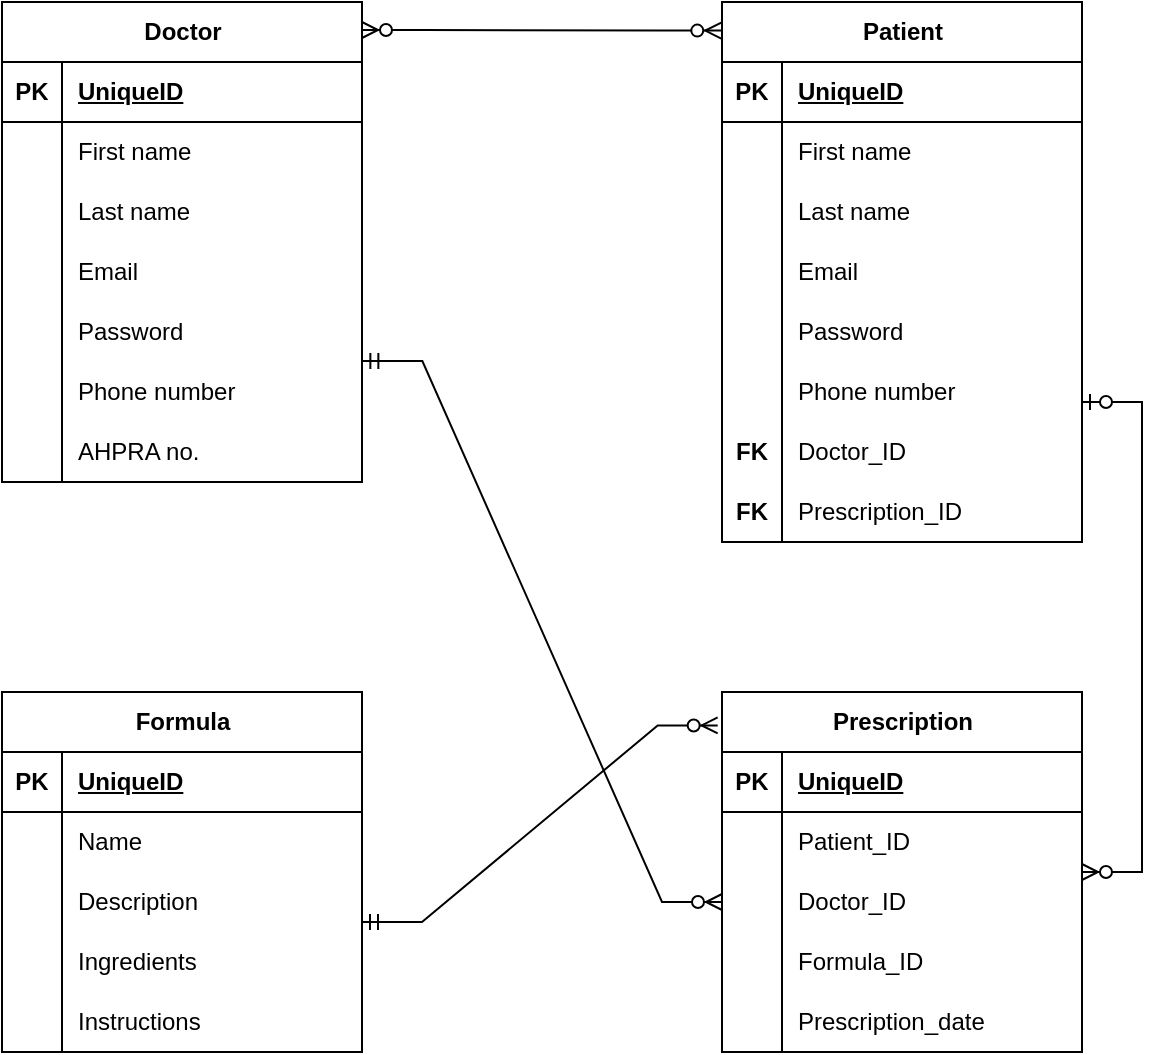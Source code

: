 <mxfile version="21.0.2" type="github"><diagram name="Page-1" id="rAtw8F_GDNksiUJuQ8ig"><mxGraphModel dx="1059" dy="528" grid="1" gridSize="10" guides="1" tooltips="1" connect="1" arrows="1" fold="1" page="1" pageScale="1" pageWidth="827" pageHeight="1169" math="0" shadow="0"><root><mxCell id="0"/><mxCell id="1" parent="0"/><mxCell id="20Vko9SuHIa4CuQV-Yxr-1" value="Doctor" style="shape=table;startSize=30;container=1;collapsible=1;childLayout=tableLayout;fixedRows=1;rowLines=0;fontStyle=1;align=center;resizeLast=1;html=1;" vertex="1" parent="1"><mxGeometry x="80" y="80" width="180" height="240" as="geometry"/></mxCell><mxCell id="20Vko9SuHIa4CuQV-Yxr-2" value="" style="shape=tableRow;horizontal=0;startSize=0;swimlaneHead=0;swimlaneBody=0;fillColor=none;collapsible=0;dropTarget=0;points=[[0,0.5],[1,0.5]];portConstraint=eastwest;top=0;left=0;right=0;bottom=1;" vertex="1" parent="20Vko9SuHIa4CuQV-Yxr-1"><mxGeometry y="30" width="180" height="30" as="geometry"/></mxCell><mxCell id="20Vko9SuHIa4CuQV-Yxr-3" value="PK" style="shape=partialRectangle;connectable=0;fillColor=none;top=0;left=0;bottom=0;right=0;fontStyle=1;overflow=hidden;whiteSpace=wrap;html=1;" vertex="1" parent="20Vko9SuHIa4CuQV-Yxr-2"><mxGeometry width="30" height="30" as="geometry"><mxRectangle width="30" height="30" as="alternateBounds"/></mxGeometry></mxCell><mxCell id="20Vko9SuHIa4CuQV-Yxr-4" value="UniqueID" style="shape=partialRectangle;connectable=0;fillColor=none;top=0;left=0;bottom=0;right=0;align=left;spacingLeft=6;fontStyle=5;overflow=hidden;whiteSpace=wrap;html=1;" vertex="1" parent="20Vko9SuHIa4CuQV-Yxr-2"><mxGeometry x="30" width="150" height="30" as="geometry"><mxRectangle width="150" height="30" as="alternateBounds"/></mxGeometry></mxCell><mxCell id="20Vko9SuHIa4CuQV-Yxr-5" value="" style="shape=tableRow;horizontal=0;startSize=0;swimlaneHead=0;swimlaneBody=0;fillColor=none;collapsible=0;dropTarget=0;points=[[0,0.5],[1,0.5]];portConstraint=eastwest;top=0;left=0;right=0;bottom=0;" vertex="1" parent="20Vko9SuHIa4CuQV-Yxr-1"><mxGeometry y="60" width="180" height="30" as="geometry"/></mxCell><mxCell id="20Vko9SuHIa4CuQV-Yxr-6" value="" style="shape=partialRectangle;connectable=0;fillColor=none;top=0;left=0;bottom=0;right=0;editable=1;overflow=hidden;whiteSpace=wrap;html=1;" vertex="1" parent="20Vko9SuHIa4CuQV-Yxr-5"><mxGeometry width="30" height="30" as="geometry"><mxRectangle width="30" height="30" as="alternateBounds"/></mxGeometry></mxCell><mxCell id="20Vko9SuHIa4CuQV-Yxr-7" value="First name" style="shape=partialRectangle;connectable=0;fillColor=none;top=0;left=0;bottom=0;right=0;align=left;spacingLeft=6;overflow=hidden;whiteSpace=wrap;html=1;" vertex="1" parent="20Vko9SuHIa4CuQV-Yxr-5"><mxGeometry x="30" width="150" height="30" as="geometry"><mxRectangle width="150" height="30" as="alternateBounds"/></mxGeometry></mxCell><mxCell id="20Vko9SuHIa4CuQV-Yxr-8" value="" style="shape=tableRow;horizontal=0;startSize=0;swimlaneHead=0;swimlaneBody=0;fillColor=none;collapsible=0;dropTarget=0;points=[[0,0.5],[1,0.5]];portConstraint=eastwest;top=0;left=0;right=0;bottom=0;" vertex="1" parent="20Vko9SuHIa4CuQV-Yxr-1"><mxGeometry y="90" width="180" height="30" as="geometry"/></mxCell><mxCell id="20Vko9SuHIa4CuQV-Yxr-9" value="" style="shape=partialRectangle;connectable=0;fillColor=none;top=0;left=0;bottom=0;right=0;editable=1;overflow=hidden;whiteSpace=wrap;html=1;" vertex="1" parent="20Vko9SuHIa4CuQV-Yxr-8"><mxGeometry width="30" height="30" as="geometry"><mxRectangle width="30" height="30" as="alternateBounds"/></mxGeometry></mxCell><mxCell id="20Vko9SuHIa4CuQV-Yxr-10" value="Last name" style="shape=partialRectangle;connectable=0;fillColor=none;top=0;left=0;bottom=0;right=0;align=left;spacingLeft=6;overflow=hidden;whiteSpace=wrap;html=1;" vertex="1" parent="20Vko9SuHIa4CuQV-Yxr-8"><mxGeometry x="30" width="150" height="30" as="geometry"><mxRectangle width="150" height="30" as="alternateBounds"/></mxGeometry></mxCell><mxCell id="20Vko9SuHIa4CuQV-Yxr-11" value="" style="shape=tableRow;horizontal=0;startSize=0;swimlaneHead=0;swimlaneBody=0;fillColor=none;collapsible=0;dropTarget=0;points=[[0,0.5],[1,0.5]];portConstraint=eastwest;top=0;left=0;right=0;bottom=0;" vertex="1" parent="20Vko9SuHIa4CuQV-Yxr-1"><mxGeometry y="120" width="180" height="30" as="geometry"/></mxCell><mxCell id="20Vko9SuHIa4CuQV-Yxr-12" value="" style="shape=partialRectangle;connectable=0;fillColor=none;top=0;left=0;bottom=0;right=0;editable=1;overflow=hidden;whiteSpace=wrap;html=1;" vertex="1" parent="20Vko9SuHIa4CuQV-Yxr-11"><mxGeometry width="30" height="30" as="geometry"><mxRectangle width="30" height="30" as="alternateBounds"/></mxGeometry></mxCell><mxCell id="20Vko9SuHIa4CuQV-Yxr-13" value="Email" style="shape=partialRectangle;connectable=0;fillColor=none;top=0;left=0;bottom=0;right=0;align=left;spacingLeft=6;overflow=hidden;whiteSpace=wrap;html=1;" vertex="1" parent="20Vko9SuHIa4CuQV-Yxr-11"><mxGeometry x="30" width="150" height="30" as="geometry"><mxRectangle width="150" height="30" as="alternateBounds"/></mxGeometry></mxCell><mxCell id="20Vko9SuHIa4CuQV-Yxr-14" style="shape=tableRow;horizontal=0;startSize=0;swimlaneHead=0;swimlaneBody=0;fillColor=none;collapsible=0;dropTarget=0;points=[[0,0.5],[1,0.5]];portConstraint=eastwest;top=0;left=0;right=0;bottom=0;" vertex="1" parent="20Vko9SuHIa4CuQV-Yxr-1"><mxGeometry y="150" width="180" height="30" as="geometry"/></mxCell><mxCell id="20Vko9SuHIa4CuQV-Yxr-15" style="shape=partialRectangle;connectable=0;fillColor=none;top=0;left=0;bottom=0;right=0;editable=1;overflow=hidden;whiteSpace=wrap;html=1;" vertex="1" parent="20Vko9SuHIa4CuQV-Yxr-14"><mxGeometry width="30" height="30" as="geometry"><mxRectangle width="30" height="30" as="alternateBounds"/></mxGeometry></mxCell><mxCell id="20Vko9SuHIa4CuQV-Yxr-16" value="Password" style="shape=partialRectangle;connectable=0;fillColor=none;top=0;left=0;bottom=0;right=0;align=left;spacingLeft=6;overflow=hidden;whiteSpace=wrap;html=1;" vertex="1" parent="20Vko9SuHIa4CuQV-Yxr-14"><mxGeometry x="30" width="150" height="30" as="geometry"><mxRectangle width="150" height="30" as="alternateBounds"/></mxGeometry></mxCell><mxCell id="20Vko9SuHIa4CuQV-Yxr-17" style="shape=tableRow;horizontal=0;startSize=0;swimlaneHead=0;swimlaneBody=0;fillColor=none;collapsible=0;dropTarget=0;points=[[0,0.5],[1,0.5]];portConstraint=eastwest;top=0;left=0;right=0;bottom=0;" vertex="1" parent="20Vko9SuHIa4CuQV-Yxr-1"><mxGeometry y="180" width="180" height="30" as="geometry"/></mxCell><mxCell id="20Vko9SuHIa4CuQV-Yxr-18" style="shape=partialRectangle;connectable=0;fillColor=none;top=0;left=0;bottom=0;right=0;editable=1;overflow=hidden;whiteSpace=wrap;html=1;" vertex="1" parent="20Vko9SuHIa4CuQV-Yxr-17"><mxGeometry width="30" height="30" as="geometry"><mxRectangle width="30" height="30" as="alternateBounds"/></mxGeometry></mxCell><mxCell id="20Vko9SuHIa4CuQV-Yxr-19" value="Phone number" style="shape=partialRectangle;connectable=0;fillColor=none;top=0;left=0;bottom=0;right=0;align=left;spacingLeft=6;overflow=hidden;whiteSpace=wrap;html=1;" vertex="1" parent="20Vko9SuHIa4CuQV-Yxr-17"><mxGeometry x="30" width="150" height="30" as="geometry"><mxRectangle width="150" height="30" as="alternateBounds"/></mxGeometry></mxCell><mxCell id="20Vko9SuHIa4CuQV-Yxr-20" style="shape=tableRow;horizontal=0;startSize=0;swimlaneHead=0;swimlaneBody=0;fillColor=none;collapsible=0;dropTarget=0;points=[[0,0.5],[1,0.5]];portConstraint=eastwest;top=0;left=0;right=0;bottom=0;" vertex="1" parent="20Vko9SuHIa4CuQV-Yxr-1"><mxGeometry y="210" width="180" height="30" as="geometry"/></mxCell><mxCell id="20Vko9SuHIa4CuQV-Yxr-21" style="shape=partialRectangle;connectable=0;fillColor=none;top=0;left=0;bottom=0;right=0;editable=1;overflow=hidden;whiteSpace=wrap;html=1;" vertex="1" parent="20Vko9SuHIa4CuQV-Yxr-20"><mxGeometry width="30" height="30" as="geometry"><mxRectangle width="30" height="30" as="alternateBounds"/></mxGeometry></mxCell><mxCell id="20Vko9SuHIa4CuQV-Yxr-22" value="AHPRA no." style="shape=partialRectangle;connectable=0;fillColor=none;top=0;left=0;bottom=0;right=0;align=left;spacingLeft=6;overflow=hidden;whiteSpace=wrap;html=1;" vertex="1" parent="20Vko9SuHIa4CuQV-Yxr-20"><mxGeometry x="30" width="150" height="30" as="geometry"><mxRectangle width="150" height="30" as="alternateBounds"/></mxGeometry></mxCell><mxCell id="20Vko9SuHIa4CuQV-Yxr-23" value="Patient" style="shape=table;startSize=30;container=1;collapsible=1;childLayout=tableLayout;fixedRows=1;rowLines=0;fontStyle=1;align=center;resizeLast=1;html=1;" vertex="1" parent="1"><mxGeometry x="440" y="80" width="180" height="270" as="geometry"/></mxCell><mxCell id="20Vko9SuHIa4CuQV-Yxr-24" value="" style="shape=tableRow;horizontal=0;startSize=0;swimlaneHead=0;swimlaneBody=0;fillColor=none;collapsible=0;dropTarget=0;points=[[0,0.5],[1,0.5]];portConstraint=eastwest;top=0;left=0;right=0;bottom=1;" vertex="1" parent="20Vko9SuHIa4CuQV-Yxr-23"><mxGeometry y="30" width="180" height="30" as="geometry"/></mxCell><mxCell id="20Vko9SuHIa4CuQV-Yxr-25" value="PK" style="shape=partialRectangle;connectable=0;fillColor=none;top=0;left=0;bottom=0;right=0;fontStyle=1;overflow=hidden;whiteSpace=wrap;html=1;" vertex="1" parent="20Vko9SuHIa4CuQV-Yxr-24"><mxGeometry width="30" height="30" as="geometry"><mxRectangle width="30" height="30" as="alternateBounds"/></mxGeometry></mxCell><mxCell id="20Vko9SuHIa4CuQV-Yxr-26" value="UniqueID" style="shape=partialRectangle;connectable=0;fillColor=none;top=0;left=0;bottom=0;right=0;align=left;spacingLeft=6;fontStyle=5;overflow=hidden;whiteSpace=wrap;html=1;" vertex="1" parent="20Vko9SuHIa4CuQV-Yxr-24"><mxGeometry x="30" width="150" height="30" as="geometry"><mxRectangle width="150" height="30" as="alternateBounds"/></mxGeometry></mxCell><mxCell id="20Vko9SuHIa4CuQV-Yxr-27" value="" style="shape=tableRow;horizontal=0;startSize=0;swimlaneHead=0;swimlaneBody=0;fillColor=none;collapsible=0;dropTarget=0;points=[[0,0.5],[1,0.5]];portConstraint=eastwest;top=0;left=0;right=0;bottom=0;" vertex="1" parent="20Vko9SuHIa4CuQV-Yxr-23"><mxGeometry y="60" width="180" height="30" as="geometry"/></mxCell><mxCell id="20Vko9SuHIa4CuQV-Yxr-28" value="" style="shape=partialRectangle;connectable=0;fillColor=none;top=0;left=0;bottom=0;right=0;editable=1;overflow=hidden;whiteSpace=wrap;html=1;" vertex="1" parent="20Vko9SuHIa4CuQV-Yxr-27"><mxGeometry width="30" height="30" as="geometry"><mxRectangle width="30" height="30" as="alternateBounds"/></mxGeometry></mxCell><mxCell id="20Vko9SuHIa4CuQV-Yxr-29" value="First name" style="shape=partialRectangle;connectable=0;fillColor=none;top=0;left=0;bottom=0;right=0;align=left;spacingLeft=6;overflow=hidden;whiteSpace=wrap;html=1;" vertex="1" parent="20Vko9SuHIa4CuQV-Yxr-27"><mxGeometry x="30" width="150" height="30" as="geometry"><mxRectangle width="150" height="30" as="alternateBounds"/></mxGeometry></mxCell><mxCell id="20Vko9SuHIa4CuQV-Yxr-30" value="" style="shape=tableRow;horizontal=0;startSize=0;swimlaneHead=0;swimlaneBody=0;fillColor=none;collapsible=0;dropTarget=0;points=[[0,0.5],[1,0.5]];portConstraint=eastwest;top=0;left=0;right=0;bottom=0;" vertex="1" parent="20Vko9SuHIa4CuQV-Yxr-23"><mxGeometry y="90" width="180" height="30" as="geometry"/></mxCell><mxCell id="20Vko9SuHIa4CuQV-Yxr-31" value="" style="shape=partialRectangle;connectable=0;fillColor=none;top=0;left=0;bottom=0;right=0;editable=1;overflow=hidden;whiteSpace=wrap;html=1;" vertex="1" parent="20Vko9SuHIa4CuQV-Yxr-30"><mxGeometry width="30" height="30" as="geometry"><mxRectangle width="30" height="30" as="alternateBounds"/></mxGeometry></mxCell><mxCell id="20Vko9SuHIa4CuQV-Yxr-32" value="Last name" style="shape=partialRectangle;connectable=0;fillColor=none;top=0;left=0;bottom=0;right=0;align=left;spacingLeft=6;overflow=hidden;whiteSpace=wrap;html=1;" vertex="1" parent="20Vko9SuHIa4CuQV-Yxr-30"><mxGeometry x="30" width="150" height="30" as="geometry"><mxRectangle width="150" height="30" as="alternateBounds"/></mxGeometry></mxCell><mxCell id="20Vko9SuHIa4CuQV-Yxr-33" value="" style="shape=tableRow;horizontal=0;startSize=0;swimlaneHead=0;swimlaneBody=0;fillColor=none;collapsible=0;dropTarget=0;points=[[0,0.5],[1,0.5]];portConstraint=eastwest;top=0;left=0;right=0;bottom=0;" vertex="1" parent="20Vko9SuHIa4CuQV-Yxr-23"><mxGeometry y="120" width="180" height="30" as="geometry"/></mxCell><mxCell id="20Vko9SuHIa4CuQV-Yxr-34" value="" style="shape=partialRectangle;connectable=0;fillColor=none;top=0;left=0;bottom=0;right=0;editable=1;overflow=hidden;whiteSpace=wrap;html=1;" vertex="1" parent="20Vko9SuHIa4CuQV-Yxr-33"><mxGeometry width="30" height="30" as="geometry"><mxRectangle width="30" height="30" as="alternateBounds"/></mxGeometry></mxCell><mxCell id="20Vko9SuHIa4CuQV-Yxr-35" value="Email" style="shape=partialRectangle;connectable=0;fillColor=none;top=0;left=0;bottom=0;right=0;align=left;spacingLeft=6;overflow=hidden;whiteSpace=wrap;html=1;" vertex="1" parent="20Vko9SuHIa4CuQV-Yxr-33"><mxGeometry x="30" width="150" height="30" as="geometry"><mxRectangle width="150" height="30" as="alternateBounds"/></mxGeometry></mxCell><mxCell id="20Vko9SuHIa4CuQV-Yxr-36" style="shape=tableRow;horizontal=0;startSize=0;swimlaneHead=0;swimlaneBody=0;fillColor=none;collapsible=0;dropTarget=0;points=[[0,0.5],[1,0.5]];portConstraint=eastwest;top=0;left=0;right=0;bottom=0;" vertex="1" parent="20Vko9SuHIa4CuQV-Yxr-23"><mxGeometry y="150" width="180" height="30" as="geometry"/></mxCell><mxCell id="20Vko9SuHIa4CuQV-Yxr-37" style="shape=partialRectangle;connectable=0;fillColor=none;top=0;left=0;bottom=0;right=0;editable=1;overflow=hidden;whiteSpace=wrap;html=1;" vertex="1" parent="20Vko9SuHIa4CuQV-Yxr-36"><mxGeometry width="30" height="30" as="geometry"><mxRectangle width="30" height="30" as="alternateBounds"/></mxGeometry></mxCell><mxCell id="20Vko9SuHIa4CuQV-Yxr-38" value="Password" style="shape=partialRectangle;connectable=0;fillColor=none;top=0;left=0;bottom=0;right=0;align=left;spacingLeft=6;overflow=hidden;whiteSpace=wrap;html=1;" vertex="1" parent="20Vko9SuHIa4CuQV-Yxr-36"><mxGeometry x="30" width="150" height="30" as="geometry"><mxRectangle width="150" height="30" as="alternateBounds"/></mxGeometry></mxCell><mxCell id="20Vko9SuHIa4CuQV-Yxr-39" style="shape=tableRow;horizontal=0;startSize=0;swimlaneHead=0;swimlaneBody=0;fillColor=none;collapsible=0;dropTarget=0;points=[[0,0.5],[1,0.5]];portConstraint=eastwest;top=0;left=0;right=0;bottom=0;" vertex="1" parent="20Vko9SuHIa4CuQV-Yxr-23"><mxGeometry y="180" width="180" height="30" as="geometry"/></mxCell><mxCell id="20Vko9SuHIa4CuQV-Yxr-40" style="shape=partialRectangle;connectable=0;fillColor=none;top=0;left=0;bottom=0;right=0;editable=1;overflow=hidden;whiteSpace=wrap;html=1;" vertex="1" parent="20Vko9SuHIa4CuQV-Yxr-39"><mxGeometry width="30" height="30" as="geometry"><mxRectangle width="30" height="30" as="alternateBounds"/></mxGeometry></mxCell><mxCell id="20Vko9SuHIa4CuQV-Yxr-41" value="Phone number" style="shape=partialRectangle;connectable=0;fillColor=none;top=0;left=0;bottom=0;right=0;align=left;spacingLeft=6;overflow=hidden;whiteSpace=wrap;html=1;" vertex="1" parent="20Vko9SuHIa4CuQV-Yxr-39"><mxGeometry x="30" width="150" height="30" as="geometry"><mxRectangle width="150" height="30" as="alternateBounds"/></mxGeometry></mxCell><mxCell id="20Vko9SuHIa4CuQV-Yxr-42" style="shape=tableRow;horizontal=0;startSize=0;swimlaneHead=0;swimlaneBody=0;fillColor=none;collapsible=0;dropTarget=0;points=[[0,0.5],[1,0.5]];portConstraint=eastwest;top=0;left=0;right=0;bottom=0;" vertex="1" parent="20Vko9SuHIa4CuQV-Yxr-23"><mxGeometry y="210" width="180" height="30" as="geometry"/></mxCell><mxCell id="20Vko9SuHIa4CuQV-Yxr-43" value="FK" style="shape=partialRectangle;connectable=0;fillColor=none;top=0;left=0;bottom=0;right=0;editable=1;overflow=hidden;whiteSpace=wrap;html=1;fontStyle=1" vertex="1" parent="20Vko9SuHIa4CuQV-Yxr-42"><mxGeometry width="30" height="30" as="geometry"><mxRectangle width="30" height="30" as="alternateBounds"/></mxGeometry></mxCell><mxCell id="20Vko9SuHIa4CuQV-Yxr-44" value="Doctor_ID" style="shape=partialRectangle;connectable=0;fillColor=none;top=0;left=0;bottom=0;right=0;align=left;spacingLeft=6;overflow=hidden;whiteSpace=wrap;html=1;" vertex="1" parent="20Vko9SuHIa4CuQV-Yxr-42"><mxGeometry x="30" width="150" height="30" as="geometry"><mxRectangle width="150" height="30" as="alternateBounds"/></mxGeometry></mxCell><mxCell id="20Vko9SuHIa4CuQV-Yxr-48" style="shape=tableRow;horizontal=0;startSize=0;swimlaneHead=0;swimlaneBody=0;fillColor=none;collapsible=0;dropTarget=0;points=[[0,0.5],[1,0.5]];portConstraint=eastwest;top=0;left=0;right=0;bottom=0;" vertex="1" parent="20Vko9SuHIa4CuQV-Yxr-23"><mxGeometry y="240" width="180" height="30" as="geometry"/></mxCell><mxCell id="20Vko9SuHIa4CuQV-Yxr-49" value="FK" style="shape=partialRectangle;connectable=0;fillColor=none;top=0;left=0;bottom=0;right=0;editable=1;overflow=hidden;whiteSpace=wrap;html=1;fontStyle=1" vertex="1" parent="20Vko9SuHIa4CuQV-Yxr-48"><mxGeometry width="30" height="30" as="geometry"><mxRectangle width="30" height="30" as="alternateBounds"/></mxGeometry></mxCell><mxCell id="20Vko9SuHIa4CuQV-Yxr-50" value="Prescription_ID" style="shape=partialRectangle;connectable=0;fillColor=none;top=0;left=0;bottom=0;right=0;align=left;spacingLeft=6;overflow=hidden;whiteSpace=wrap;html=1;" vertex="1" parent="20Vko9SuHIa4CuQV-Yxr-48"><mxGeometry x="30" width="150" height="30" as="geometry"><mxRectangle width="150" height="30" as="alternateBounds"/></mxGeometry></mxCell><mxCell id="20Vko9SuHIa4CuQV-Yxr-51" value="Prescription" style="shape=table;startSize=30;container=1;collapsible=1;childLayout=tableLayout;fixedRows=1;rowLines=0;fontStyle=1;align=center;resizeLast=1;html=1;" vertex="1" parent="1"><mxGeometry x="440" y="425" width="180" height="180" as="geometry"/></mxCell><mxCell id="20Vko9SuHIa4CuQV-Yxr-52" value="" style="shape=tableRow;horizontal=0;startSize=0;swimlaneHead=0;swimlaneBody=0;fillColor=none;collapsible=0;dropTarget=0;points=[[0,0.5],[1,0.5]];portConstraint=eastwest;top=0;left=0;right=0;bottom=1;" vertex="1" parent="20Vko9SuHIa4CuQV-Yxr-51"><mxGeometry y="30" width="180" height="30" as="geometry"/></mxCell><mxCell id="20Vko9SuHIa4CuQV-Yxr-53" value="PK" style="shape=partialRectangle;connectable=0;fillColor=none;top=0;left=0;bottom=0;right=0;fontStyle=1;overflow=hidden;whiteSpace=wrap;html=1;" vertex="1" parent="20Vko9SuHIa4CuQV-Yxr-52"><mxGeometry width="30" height="30" as="geometry"><mxRectangle width="30" height="30" as="alternateBounds"/></mxGeometry></mxCell><mxCell id="20Vko9SuHIa4CuQV-Yxr-54" value="UniqueID" style="shape=partialRectangle;connectable=0;fillColor=none;top=0;left=0;bottom=0;right=0;align=left;spacingLeft=6;fontStyle=5;overflow=hidden;whiteSpace=wrap;html=1;" vertex="1" parent="20Vko9SuHIa4CuQV-Yxr-52"><mxGeometry x="30" width="150" height="30" as="geometry"><mxRectangle width="150" height="30" as="alternateBounds"/></mxGeometry></mxCell><mxCell id="20Vko9SuHIa4CuQV-Yxr-55" value="" style="shape=tableRow;horizontal=0;startSize=0;swimlaneHead=0;swimlaneBody=0;fillColor=none;collapsible=0;dropTarget=0;points=[[0,0.5],[1,0.5]];portConstraint=eastwest;top=0;left=0;right=0;bottom=0;" vertex="1" parent="20Vko9SuHIa4CuQV-Yxr-51"><mxGeometry y="60" width="180" height="30" as="geometry"/></mxCell><mxCell id="20Vko9SuHIa4CuQV-Yxr-56" value="" style="shape=partialRectangle;connectable=0;fillColor=none;top=0;left=0;bottom=0;right=0;editable=1;overflow=hidden;whiteSpace=wrap;html=1;" vertex="1" parent="20Vko9SuHIa4CuQV-Yxr-55"><mxGeometry width="30" height="30" as="geometry"><mxRectangle width="30" height="30" as="alternateBounds"/></mxGeometry></mxCell><mxCell id="20Vko9SuHIa4CuQV-Yxr-57" value="Patient_ID" style="shape=partialRectangle;connectable=0;fillColor=none;top=0;left=0;bottom=0;right=0;align=left;spacingLeft=6;overflow=hidden;whiteSpace=wrap;html=1;" vertex="1" parent="20Vko9SuHIa4CuQV-Yxr-55"><mxGeometry x="30" width="150" height="30" as="geometry"><mxRectangle width="150" height="30" as="alternateBounds"/></mxGeometry></mxCell><mxCell id="20Vko9SuHIa4CuQV-Yxr-58" value="" style="shape=tableRow;horizontal=0;startSize=0;swimlaneHead=0;swimlaneBody=0;fillColor=none;collapsible=0;dropTarget=0;points=[[0,0.5],[1,0.5]];portConstraint=eastwest;top=0;left=0;right=0;bottom=0;" vertex="1" parent="20Vko9SuHIa4CuQV-Yxr-51"><mxGeometry y="90" width="180" height="30" as="geometry"/></mxCell><mxCell id="20Vko9SuHIa4CuQV-Yxr-59" value="" style="shape=partialRectangle;connectable=0;fillColor=none;top=0;left=0;bottom=0;right=0;editable=1;overflow=hidden;whiteSpace=wrap;html=1;" vertex="1" parent="20Vko9SuHIa4CuQV-Yxr-58"><mxGeometry width="30" height="30" as="geometry"><mxRectangle width="30" height="30" as="alternateBounds"/></mxGeometry></mxCell><mxCell id="20Vko9SuHIa4CuQV-Yxr-60" value="Doctor_ID" style="shape=partialRectangle;connectable=0;fillColor=none;top=0;left=0;bottom=0;right=0;align=left;spacingLeft=6;overflow=hidden;whiteSpace=wrap;html=1;" vertex="1" parent="20Vko9SuHIa4CuQV-Yxr-58"><mxGeometry x="30" width="150" height="30" as="geometry"><mxRectangle width="150" height="30" as="alternateBounds"/></mxGeometry></mxCell><mxCell id="20Vko9SuHIa4CuQV-Yxr-61" value="" style="shape=tableRow;horizontal=0;startSize=0;swimlaneHead=0;swimlaneBody=0;fillColor=none;collapsible=0;dropTarget=0;points=[[0,0.5],[1,0.5]];portConstraint=eastwest;top=0;left=0;right=0;bottom=0;" vertex="1" parent="20Vko9SuHIa4CuQV-Yxr-51"><mxGeometry y="120" width="180" height="30" as="geometry"/></mxCell><mxCell id="20Vko9SuHIa4CuQV-Yxr-62" value="" style="shape=partialRectangle;connectable=0;fillColor=none;top=0;left=0;bottom=0;right=0;editable=1;overflow=hidden;whiteSpace=wrap;html=1;" vertex="1" parent="20Vko9SuHIa4CuQV-Yxr-61"><mxGeometry width="30" height="30" as="geometry"><mxRectangle width="30" height="30" as="alternateBounds"/></mxGeometry></mxCell><mxCell id="20Vko9SuHIa4CuQV-Yxr-63" value="Formula_ID" style="shape=partialRectangle;connectable=0;fillColor=none;top=0;left=0;bottom=0;right=0;align=left;spacingLeft=6;overflow=hidden;whiteSpace=wrap;html=1;" vertex="1" parent="20Vko9SuHIa4CuQV-Yxr-61"><mxGeometry x="30" width="150" height="30" as="geometry"><mxRectangle width="150" height="30" as="alternateBounds"/></mxGeometry></mxCell><mxCell id="20Vko9SuHIa4CuQV-Yxr-64" style="shape=tableRow;horizontal=0;startSize=0;swimlaneHead=0;swimlaneBody=0;fillColor=none;collapsible=0;dropTarget=0;points=[[0,0.5],[1,0.5]];portConstraint=eastwest;top=0;left=0;right=0;bottom=0;" vertex="1" parent="20Vko9SuHIa4CuQV-Yxr-51"><mxGeometry y="150" width="180" height="30" as="geometry"/></mxCell><mxCell id="20Vko9SuHIa4CuQV-Yxr-65" style="shape=partialRectangle;connectable=0;fillColor=none;top=0;left=0;bottom=0;right=0;editable=1;overflow=hidden;whiteSpace=wrap;html=1;" vertex="1" parent="20Vko9SuHIa4CuQV-Yxr-64"><mxGeometry width="30" height="30" as="geometry"><mxRectangle width="30" height="30" as="alternateBounds"/></mxGeometry></mxCell><mxCell id="20Vko9SuHIa4CuQV-Yxr-66" value="Prescription_date" style="shape=partialRectangle;connectable=0;fillColor=none;top=0;left=0;bottom=0;right=0;align=left;spacingLeft=6;overflow=hidden;whiteSpace=wrap;html=1;" vertex="1" parent="20Vko9SuHIa4CuQV-Yxr-64"><mxGeometry x="30" width="150" height="30" as="geometry"><mxRectangle width="150" height="30" as="alternateBounds"/></mxGeometry></mxCell><mxCell id="20Vko9SuHIa4CuQV-Yxr-70" value="Formula" style="shape=table;startSize=30;container=1;collapsible=1;childLayout=tableLayout;fixedRows=1;rowLines=0;fontStyle=1;align=center;resizeLast=1;html=1;" vertex="1" parent="1"><mxGeometry x="80" y="425" width="180" height="180" as="geometry"/></mxCell><mxCell id="20Vko9SuHIa4CuQV-Yxr-71" value="" style="shape=tableRow;horizontal=0;startSize=0;swimlaneHead=0;swimlaneBody=0;fillColor=none;collapsible=0;dropTarget=0;points=[[0,0.5],[1,0.5]];portConstraint=eastwest;top=0;left=0;right=0;bottom=1;" vertex="1" parent="20Vko9SuHIa4CuQV-Yxr-70"><mxGeometry y="30" width="180" height="30" as="geometry"/></mxCell><mxCell id="20Vko9SuHIa4CuQV-Yxr-72" value="PK" style="shape=partialRectangle;connectable=0;fillColor=none;top=0;left=0;bottom=0;right=0;fontStyle=1;overflow=hidden;whiteSpace=wrap;html=1;" vertex="1" parent="20Vko9SuHIa4CuQV-Yxr-71"><mxGeometry width="30" height="30" as="geometry"><mxRectangle width="30" height="30" as="alternateBounds"/></mxGeometry></mxCell><mxCell id="20Vko9SuHIa4CuQV-Yxr-73" value="UniqueID" style="shape=partialRectangle;connectable=0;fillColor=none;top=0;left=0;bottom=0;right=0;align=left;spacingLeft=6;fontStyle=5;overflow=hidden;whiteSpace=wrap;html=1;" vertex="1" parent="20Vko9SuHIa4CuQV-Yxr-71"><mxGeometry x="30" width="150" height="30" as="geometry"><mxRectangle width="150" height="30" as="alternateBounds"/></mxGeometry></mxCell><mxCell id="20Vko9SuHIa4CuQV-Yxr-74" value="" style="shape=tableRow;horizontal=0;startSize=0;swimlaneHead=0;swimlaneBody=0;fillColor=none;collapsible=0;dropTarget=0;points=[[0,0.5],[1,0.5]];portConstraint=eastwest;top=0;left=0;right=0;bottom=0;" vertex="1" parent="20Vko9SuHIa4CuQV-Yxr-70"><mxGeometry y="60" width="180" height="30" as="geometry"/></mxCell><mxCell id="20Vko9SuHIa4CuQV-Yxr-75" value="" style="shape=partialRectangle;connectable=0;fillColor=none;top=0;left=0;bottom=0;right=0;editable=1;overflow=hidden;whiteSpace=wrap;html=1;" vertex="1" parent="20Vko9SuHIa4CuQV-Yxr-74"><mxGeometry width="30" height="30" as="geometry"><mxRectangle width="30" height="30" as="alternateBounds"/></mxGeometry></mxCell><mxCell id="20Vko9SuHIa4CuQV-Yxr-76" value="Name" style="shape=partialRectangle;connectable=0;fillColor=none;top=0;left=0;bottom=0;right=0;align=left;spacingLeft=6;overflow=hidden;whiteSpace=wrap;html=1;" vertex="1" parent="20Vko9SuHIa4CuQV-Yxr-74"><mxGeometry x="30" width="150" height="30" as="geometry"><mxRectangle width="150" height="30" as="alternateBounds"/></mxGeometry></mxCell><mxCell id="20Vko9SuHIa4CuQV-Yxr-77" value="" style="shape=tableRow;horizontal=0;startSize=0;swimlaneHead=0;swimlaneBody=0;fillColor=none;collapsible=0;dropTarget=0;points=[[0,0.5],[1,0.5]];portConstraint=eastwest;top=0;left=0;right=0;bottom=0;" vertex="1" parent="20Vko9SuHIa4CuQV-Yxr-70"><mxGeometry y="90" width="180" height="30" as="geometry"/></mxCell><mxCell id="20Vko9SuHIa4CuQV-Yxr-78" value="" style="shape=partialRectangle;connectable=0;fillColor=none;top=0;left=0;bottom=0;right=0;editable=1;overflow=hidden;whiteSpace=wrap;html=1;" vertex="1" parent="20Vko9SuHIa4CuQV-Yxr-77"><mxGeometry width="30" height="30" as="geometry"><mxRectangle width="30" height="30" as="alternateBounds"/></mxGeometry></mxCell><mxCell id="20Vko9SuHIa4CuQV-Yxr-79" value="Description" style="shape=partialRectangle;connectable=0;fillColor=none;top=0;left=0;bottom=0;right=0;align=left;spacingLeft=6;overflow=hidden;whiteSpace=wrap;html=1;" vertex="1" parent="20Vko9SuHIa4CuQV-Yxr-77"><mxGeometry x="30" width="150" height="30" as="geometry"><mxRectangle width="150" height="30" as="alternateBounds"/></mxGeometry></mxCell><mxCell id="20Vko9SuHIa4CuQV-Yxr-80" value="" style="shape=tableRow;horizontal=0;startSize=0;swimlaneHead=0;swimlaneBody=0;fillColor=none;collapsible=0;dropTarget=0;points=[[0,0.5],[1,0.5]];portConstraint=eastwest;top=0;left=0;right=0;bottom=0;" vertex="1" parent="20Vko9SuHIa4CuQV-Yxr-70"><mxGeometry y="120" width="180" height="30" as="geometry"/></mxCell><mxCell id="20Vko9SuHIa4CuQV-Yxr-81" value="" style="shape=partialRectangle;connectable=0;fillColor=none;top=0;left=0;bottom=0;right=0;editable=1;overflow=hidden;whiteSpace=wrap;html=1;" vertex="1" parent="20Vko9SuHIa4CuQV-Yxr-80"><mxGeometry width="30" height="30" as="geometry"><mxRectangle width="30" height="30" as="alternateBounds"/></mxGeometry></mxCell><mxCell id="20Vko9SuHIa4CuQV-Yxr-82" value="Ingredients" style="shape=partialRectangle;connectable=0;fillColor=none;top=0;left=0;bottom=0;right=0;align=left;spacingLeft=6;overflow=hidden;whiteSpace=wrap;html=1;" vertex="1" parent="20Vko9SuHIa4CuQV-Yxr-80"><mxGeometry x="30" width="150" height="30" as="geometry"><mxRectangle width="150" height="30" as="alternateBounds"/></mxGeometry></mxCell><mxCell id="20Vko9SuHIa4CuQV-Yxr-83" style="shape=tableRow;horizontal=0;startSize=0;swimlaneHead=0;swimlaneBody=0;fillColor=none;collapsible=0;dropTarget=0;points=[[0,0.5],[1,0.5]];portConstraint=eastwest;top=0;left=0;right=0;bottom=0;" vertex="1" parent="20Vko9SuHIa4CuQV-Yxr-70"><mxGeometry y="150" width="180" height="30" as="geometry"/></mxCell><mxCell id="20Vko9SuHIa4CuQV-Yxr-84" style="shape=partialRectangle;connectable=0;fillColor=none;top=0;left=0;bottom=0;right=0;editable=1;overflow=hidden;whiteSpace=wrap;html=1;" vertex="1" parent="20Vko9SuHIa4CuQV-Yxr-83"><mxGeometry width="30" height="30" as="geometry"><mxRectangle width="30" height="30" as="alternateBounds"/></mxGeometry></mxCell><mxCell id="20Vko9SuHIa4CuQV-Yxr-85" value="Instructions" style="shape=partialRectangle;connectable=0;fillColor=none;top=0;left=0;bottom=0;right=0;align=left;spacingLeft=6;overflow=hidden;whiteSpace=wrap;html=1;" vertex="1" parent="20Vko9SuHIa4CuQV-Yxr-83"><mxGeometry x="30" width="150" height="30" as="geometry"><mxRectangle width="150" height="30" as="alternateBounds"/></mxGeometry></mxCell><mxCell id="20Vko9SuHIa4CuQV-Yxr-86" value="" style="edgeStyle=entityRelationEdgeStyle;fontSize=12;html=1;endArrow=ERzeroToMany;endFill=1;startArrow=ERzeroToMany;rounded=0;entryX=-0.002;entryY=0.053;entryDx=0;entryDy=0;entryPerimeter=0;" edge="1" parent="1" target="20Vko9SuHIa4CuQV-Yxr-23"><mxGeometry width="100" height="100" relative="1" as="geometry"><mxPoint x="260" y="94" as="sourcePoint"/><mxPoint x="414" y="150" as="targetPoint"/></mxGeometry></mxCell><mxCell id="20Vko9SuHIa4CuQV-Yxr-87" value="" style="edgeStyle=entityRelationEdgeStyle;fontSize=12;html=1;endArrow=ERzeroToMany;startArrow=ERzeroToOne;rounded=0;" edge="1" parent="1" target="20Vko9SuHIa4CuQV-Yxr-51"><mxGeometry width="100" height="100" relative="1" as="geometry"><mxPoint x="620" y="280" as="sourcePoint"/><mxPoint x="670" y="450" as="targetPoint"/></mxGeometry></mxCell><mxCell id="20Vko9SuHIa4CuQV-Yxr-88" value="" style="edgeStyle=entityRelationEdgeStyle;fontSize=12;html=1;endArrow=ERzeroToMany;startArrow=ERmandOne;rounded=0;entryX=-0.012;entryY=0.093;entryDx=0;entryDy=0;entryPerimeter=0;" edge="1" parent="1" target="20Vko9SuHIa4CuQV-Yxr-51"><mxGeometry width="100" height="100" relative="1" as="geometry"><mxPoint x="260" y="540" as="sourcePoint"/><mxPoint x="360" y="440" as="targetPoint"/></mxGeometry></mxCell><mxCell id="20Vko9SuHIa4CuQV-Yxr-89" value="" style="edgeStyle=entityRelationEdgeStyle;fontSize=12;html=1;endArrow=ERzeroToMany;startArrow=ERmandOne;rounded=0;entryX=0;entryY=0.5;entryDx=0;entryDy=0;exitX=1.001;exitY=-0.015;exitDx=0;exitDy=0;exitPerimeter=0;" edge="1" parent="1" source="20Vko9SuHIa4CuQV-Yxr-17" target="20Vko9SuHIa4CuQV-Yxr-58"><mxGeometry width="100" height="100" relative="1" as="geometry"><mxPoint x="170" y="320" as="sourcePoint"/><mxPoint x="530" y="400" as="targetPoint"/></mxGeometry></mxCell></root></mxGraphModel></diagram></mxfile>